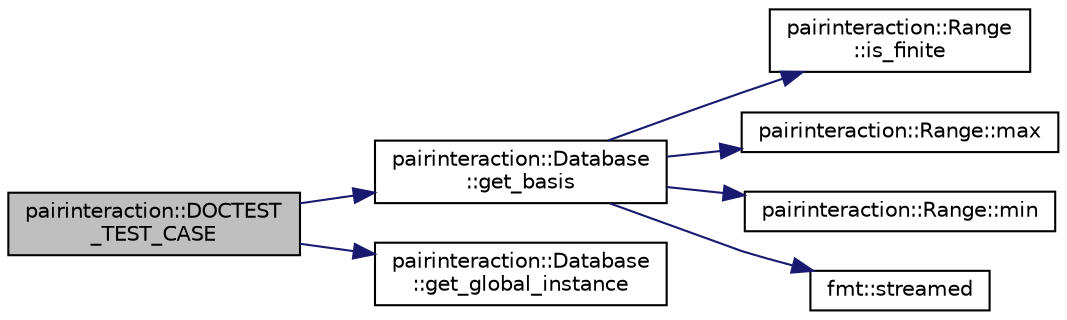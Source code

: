 digraph "pairinteraction::DOCTEST_TEST_CASE"
{
 // INTERACTIVE_SVG=YES
 // LATEX_PDF_SIZE
  bgcolor="transparent";
  edge [fontname="Helvetica",fontsize="10",labelfontname="Helvetica",labelfontsize="10"];
  node [fontname="Helvetica",fontsize="10",shape=record];
  rankdir="LR";
  Node1 [label="pairinteraction::DOCTEST\l_TEST_CASE",height=0.2,width=0.4,color="black", fillcolor="grey75", style="filled", fontcolor="black",tooltip=" "];
  Node1 -> Node2 [color="midnightblue",fontsize="10",style="solid",fontname="Helvetica"];
  Node2 [label="pairinteraction::Database\l::get_basis",height=0.2,width=0.4,color="black",URL="$classpairinteraction_1_1Database.html#a99a6e65fc137c1765303469fc96f6e5b",tooltip=" "];
  Node2 -> Node3 [color="midnightblue",fontsize="10",style="solid",fontname="Helvetica"];
  Node3 [label="pairinteraction::Range\l::is_finite",height=0.2,width=0.4,color="black",URL="$classpairinteraction_1_1Range.html#a31e24f4297d944f45e6d66540133b63c",tooltip=" "];
  Node2 -> Node4 [color="midnightblue",fontsize="10",style="solid",fontname="Helvetica"];
  Node4 [label="pairinteraction::Range::max",height=0.2,width=0.4,color="black",URL="$classpairinteraction_1_1Range.html#aee7bb9e72301cdea7c88889e9c4d615a",tooltip=" "];
  Node2 -> Node5 [color="midnightblue",fontsize="10",style="solid",fontname="Helvetica"];
  Node5 [label="pairinteraction::Range::min",height=0.2,width=0.4,color="black",URL="$classpairinteraction_1_1Range.html#ae9e347eef0927de78dbb9f2333765fd0",tooltip=" "];
  Node2 -> Node6 [color="midnightblue",fontsize="10",style="solid",fontname="Helvetica"];
  Node6 [label="fmt::streamed",height=0.2,width=0.4,color="black",URL="$namespacefmt.html#aae992945c0c3c364b5b8d31d217566ea",tooltip=" "];
  Node1 -> Node7 [color="midnightblue",fontsize="10",style="solid",fontname="Helvetica"];
  Node7 [label="pairinteraction::Database\l::get_global_instance",height=0.2,width=0.4,color="black",URL="$classpairinteraction_1_1Database.html#a35ab4fa9fe9a91d09e7bec512d1acb23",tooltip=" "];
}
